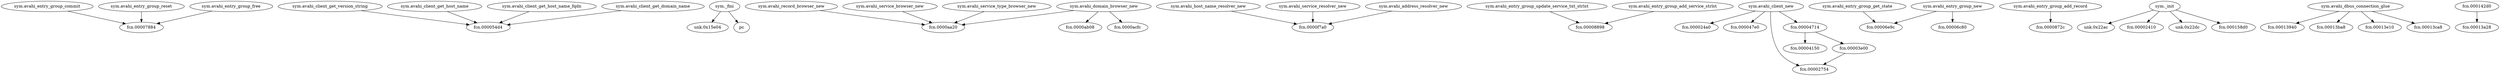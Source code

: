 digraph code {
  "0x00007ed4" [label="sym.avahi_entry_group_commit"];
  "0x00007ed4" -> "0x00007884";
  "0x00007884" [label="fcn.00007884"];
  "0x00005908" [label="sym.avahi_client_get_version_string"];
  "0x00005908" -> "0x000054d4";
  "0x000054d4" [label="fcn.000054d4"];
  "0x00015de0" [label="sym._fini"];
  "0x00015de0" -> "0x00015e04";
  "0x00015e04" [label="unk.0x15e04"];
  "0x00015de0" -> "0x00002310";
  "0x00002310" [label="pc"];
  "0x0000e578" [label="sym.avahi_record_browser_new"];
  "0x0000e578" -> "0x0000aa20";
  "0x0000aa20" [label="fcn.0000aa20"];
  "0x000115c4" [label="sym.avahi_host_name_resolver_new"];
  "0x000115c4" -> "0x0000f7a0";
  "0x0000f7a0" [label="fcn.0000f7a0"];
  "0x0000b184" [label="sym.avahi_domain_browser_new"];
  "0x0000b184" -> "0x0000aa20";
  "0x0000aa20" [label="fcn.0000aa20"];
  "0x0000b184" -> "0x0000ab08";
  "0x0000ab08" [label="fcn.0000ab08"];
  "0x0000b184" -> "0x0000acfc";
  "0x0000acfc" [label="fcn.0000acfc"];
  "0x00005b80" [label="sym.avahi_client_get_host_name"];
  "0x00005b80" -> "0x000054d4";
  "0x000054d4" [label="fcn.000054d4"];
  "0x00005cbc" [label="sym.avahi_client_get_host_name_fqdn"];
  "0x00005cbc" -> "0x000054d4";
  "0x000054d4" [label="fcn.000054d4"];
  "0x000099a8" [label="sym.avahi_entry_group_update_service_txt_strlst"];
  "0x000099a8" -> "0x00008898";
  "0x00008898" [label="fcn.00008898"];
  "0x00004880" [label="sym.avahi_client_new"];
  "0x00004880" -> "0x000024a0";
  "0x000024a0" [label="fcn.000024a0"];
  "0x00004880" -> "0x000047e0";
  "0x000047e0" [label="fcn.000047e0"];
  "0x00004880" -> "0x00002754";
  "0x00002754" [label="fcn.00002754"];
  "0x00004880" -> "0x00004714";
  "0x00004714" [label="fcn.00004714"];
  "0x000081a4" [label="sym.avahi_entry_group_get_state"];
  "0x000081a4" -> "0x00006e9c";
  "0x00006e9c" [label="fcn.00006e9c"];
  "0x000102c0" [label="sym.avahi_service_resolver_new"];
  "0x000102c0" -> "0x0000f7a0";
  "0x0000f7a0" [label="fcn.0000f7a0"];
  "0x00005a44" [label="sym.avahi_client_get_domain_name"];
  "0x00005a44" -> "0x000054d4";
  "0x000054d4" [label="fcn.000054d4"];
  "0x000126a8" [label="sym.avahi_address_resolver_new"];
  "0x000126a8" -> "0x0000f7a0";
  "0x0000f7a0" [label="fcn.0000f7a0"];
  "0x00008b18" [label="sym.avahi_entry_group_add_service_strlst"];
  "0x00008b18" -> "0x00008898";
  "0x00008898" [label="fcn.00008898"];
  "0x0000d474" [label="sym.avahi_service_browser_new"];
  "0x0000d474" -> "0x0000aa20";
  "0x0000aa20" [label="fcn.0000aa20"];
  "0x0000c428" [label="sym.avahi_service_type_browser_new"];
  "0x0000c428" -> "0x0000aa20";
  "0x0000aa20" [label="fcn.0000aa20"];
  "0x0000a4d0" [label="sym.avahi_entry_group_add_record"];
  "0x0000a4d0" -> "0x0000872c";
  "0x0000872c" [label="fcn.0000872c"];
  "0x0000803c" [label="sym.avahi_entry_group_reset"];
  "0x0000803c" -> "0x00007884";
  "0x00007884" [label="fcn.00007884"];
  "0x00007230" [label="sym.avahi_entry_group_new"];
  "0x00007230" -> "0x00006c80";
  "0x00006c80" [label="fcn.00006c80"];
  "0x00007230" -> "0x00006e9c";
  "0x00006e9c" [label="fcn.00006e9c"];
  "0x00002288" [label="sym._init"];
  "0x00002288" -> "0x000022ac";
  "0x000022ac" [label="unk.0x22ac"];
  "0x00002288" -> "0x00002410";
  "0x00002410" [label="fcn.00002410"];
  "0x00002288" -> "0x000022dc";
  "0x000022dc" [label="unk.0x22dc"];
  "0x00002288" -> "0x000158d0";
  "0x000158d0" [label="fcn.000158d0"];
  "0x000154d8" [label="sym.avahi_dbus_connection_glue"];
  "0x000154d8" -> "0x00013940";
  "0x00013940" [label="fcn.00013940"];
  "0x000154d8" -> "0x00013ba8";
  "0x00013ba8" [label="fcn.00013ba8"];
  "0x000154d8" -> "0x00013e10";
  "0x00013e10" [label="fcn.00013e10"];
  "0x000154d8" -> "0x00013ca8";
  "0x00013ca8" [label="fcn.00013ca8"];
  "0x00007c08" [label="sym.avahi_entry_group_free"];
  "0x00007c08" -> "0x00007884";
  "0x00007884" [label="fcn.00007884"];
  "0x00004714" [label="fcn.00004714"];
  "0x00004714" -> "0x00004150";
  "0x00004150" [label="fcn.00004150"];
  "0x00004714" -> "0x00003e00";
  "0x00003e00" [label="fcn.00003e00"];
  "0x00003e00" [label="fcn.00003e00"];
  "0x00003e00" -> "0x00002754";
  "0x00002754" [label="fcn.00002754"];
  "0x000142d0" [label="fcn.000142d0"];
  "0x000142d0" -> "0x00013a28";
  "0x00013a28" [label="fcn.00013a28"];
}
